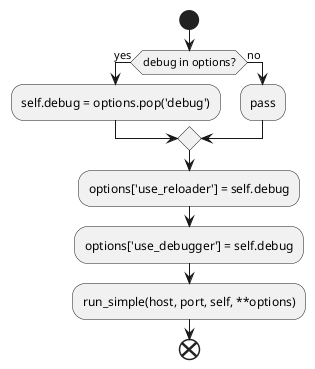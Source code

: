 @startuml Flask 0.1

' https://www.planttext.com/

start

if (debug in options?) then (yes)
    :self.debug = options.pop('debug');
else (no)
    :pass;
endif

:options['use_reloader'] = self.debug;
:options['use_debugger'] = self.debug;
:run_simple(host, port, self, **options);

end

@enduml
